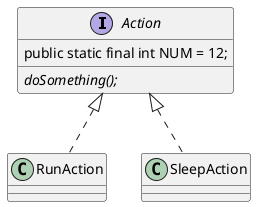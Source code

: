 @startuml
'https://plantuml.com/class-diagram

 interface Action {
    public static final int NUM = 12;
    {abstract} doSomething();
}


interface Action
class RunAction
class SleepAction

Action <|.. RunAction
Action <|.. SleepAction


@enduml